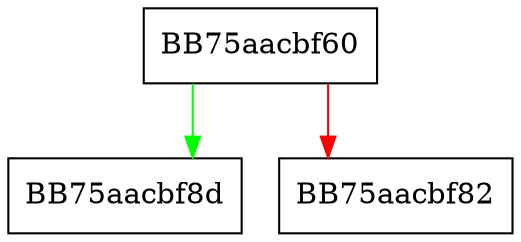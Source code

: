 digraph flush {
  node [shape="box"];
  graph [splines=ortho];
  BB75aacbf60 -> BB75aacbf8d [color="green"];
  BB75aacbf60 -> BB75aacbf82 [color="red"];
}
